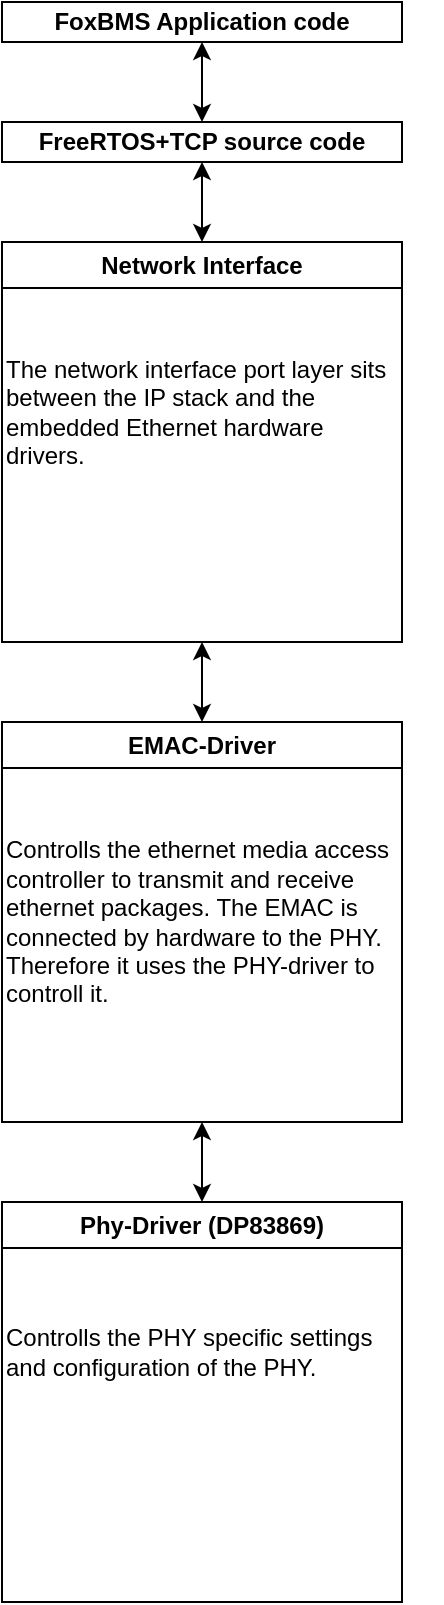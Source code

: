 <mxfile version="25.0.2">
  <diagram name="Seite-1" id="RiGFpwidpl_YHtgPPjqx">
    <mxGraphModel dx="2074" dy="1196" grid="1" gridSize="10" guides="1" tooltips="1" connect="1" arrows="1" fold="1" page="1" pageScale="1" pageWidth="827" pageHeight="1169" math="0" shadow="0">
      <root>
        <mxCell id="0" />
        <mxCell id="1" parent="0" />
        <mxCell id="2SY0bsBGt2CsCeSrkFBY-2" value="Phy-Driver (DP83869)" style="swimlane;whiteSpace=wrap;html=1;" parent="1" vertex="1">
          <mxGeometry x="320" y="760" width="200" height="200" as="geometry" />
        </mxCell>
        <mxCell id="2SY0bsBGt2CsCeSrkFBY-8" value="Controlls the PHY specific settings&amp;nbsp;&lt;div&gt;and&amp;nbsp;&lt;span style=&quot;background-color: initial;&quot;&gt;configuration of the PHY.&lt;/span&gt;&lt;/div&gt;" style="text;html=1;align=left;verticalAlign=middle;resizable=1;points=[];autosize=1;strokeColor=none;fillColor=none;movable=1;rotatable=1;deletable=1;editable=1;locked=0;connectable=1;" parent="2SY0bsBGt2CsCeSrkFBY-2" vertex="1">
          <mxGeometry y="55" width="210" height="40" as="geometry" />
        </mxCell>
        <mxCell id="2SY0bsBGt2CsCeSrkFBY-7" value="EMAC-Driver" style="swimlane;whiteSpace=wrap;html=1;" parent="1" vertex="1">
          <mxGeometry x="320" y="520" width="200" height="200" as="geometry" />
        </mxCell>
        <mxCell id="2SY0bsBGt2CsCeSrkFBY-9" value="Controlls the ethernet media&amp;nbsp;&lt;span style=&quot;background-color: initial;&quot;&gt;access&lt;/span&gt;&lt;div&gt;&lt;span style=&quot;background-color: initial;&quot;&gt;controller to transmit and&amp;nbsp;&lt;/span&gt;&lt;span style=&quot;background-color: initial;&quot;&gt;receive&amp;nbsp;&lt;/span&gt;&lt;/div&gt;&lt;div&gt;&lt;span style=&quot;background-color: initial;&quot;&gt;ethernet packages. The EMAC is&amp;nbsp;&lt;/span&gt;&lt;/div&gt;&lt;div&gt;&lt;span style=&quot;background-color: initial;&quot;&gt;connected by hardware to the PHY.&amp;nbsp;&lt;/span&gt;&lt;/div&gt;&lt;div&gt;&lt;span style=&quot;background-color: initial;&quot;&gt;Therefore it uses the PHY-driver to&amp;nbsp;&lt;/span&gt;&lt;/div&gt;&lt;div&gt;&lt;span style=&quot;background-color: initial;&quot;&gt;controll it.&lt;/span&gt;&lt;/div&gt;" style="text;html=1;align=left;verticalAlign=middle;resizable=0;points=[];autosize=1;strokeColor=none;fillColor=none;" parent="2SY0bsBGt2CsCeSrkFBY-7" vertex="1">
          <mxGeometry y="50" width="210" height="100" as="geometry" />
        </mxCell>
        <mxCell id="2SY0bsBGt2CsCeSrkFBY-10" value="Network Interface" style="swimlane;whiteSpace=wrap;html=1;" parent="1" vertex="1">
          <mxGeometry x="320" y="280" width="200" height="200" as="geometry" />
        </mxCell>
        <mxCell id="2SY0bsBGt2CsCeSrkFBY-13" value="&lt;div&gt;The network interface port layer sits&amp;nbsp;&lt;/div&gt;&lt;div&gt;between&amp;nbsp;&lt;span style=&quot;background-color: initial;&quot;&gt;the IP stack and the&amp;nbsp;&amp;nbsp;&lt;/span&gt;&lt;/div&gt;&lt;div&gt;embedded Ethernet hardware&amp;nbsp;&lt;/div&gt;&lt;div&gt;drivers.&lt;/div&gt;" style="text;html=1;align=left;verticalAlign=middle;resizable=0;points=[];autosize=1;strokeColor=none;fillColor=none;" parent="2SY0bsBGt2CsCeSrkFBY-10" vertex="1">
          <mxGeometry y="50" width="220" height="70" as="geometry" />
        </mxCell>
        <mxCell id="2SY0bsBGt2CsCeSrkFBY-14" value="&lt;b&gt;FreeRTOS+TCP source code&lt;/b&gt;" style="rounded=0;whiteSpace=wrap;html=1;" parent="1" vertex="1">
          <mxGeometry x="320" y="220" width="200" height="20" as="geometry" />
        </mxCell>
        <mxCell id="2SY0bsBGt2CsCeSrkFBY-15" value="&lt;b&gt;FoxBMS Application code&lt;/b&gt;" style="rounded=0;whiteSpace=wrap;html=1;" parent="1" vertex="1">
          <mxGeometry x="320" y="160" width="200" height="20" as="geometry" />
        </mxCell>
        <mxCell id="2SY0bsBGt2CsCeSrkFBY-16" value="" style="endArrow=classic;startArrow=classic;html=1;rounded=0;entryX=0.5;entryY=1;entryDx=0;entryDy=0;exitX=0.5;exitY=0;exitDx=0;exitDy=0;" parent="1" source="2SY0bsBGt2CsCeSrkFBY-7" target="2SY0bsBGt2CsCeSrkFBY-10" edge="1">
          <mxGeometry width="50" height="50" relative="1" as="geometry">
            <mxPoint x="390" y="530" as="sourcePoint" />
            <mxPoint x="440" y="480" as="targetPoint" />
          </mxGeometry>
        </mxCell>
        <mxCell id="2SY0bsBGt2CsCeSrkFBY-18" value="" style="endArrow=classic;startArrow=classic;html=1;rounded=0;entryX=0.5;entryY=0;entryDx=0;entryDy=0;exitX=0.5;exitY=1;exitDx=0;exitDy=0;" parent="1" source="2SY0bsBGt2CsCeSrkFBY-7" target="2SY0bsBGt2CsCeSrkFBY-2" edge="1">
          <mxGeometry width="50" height="50" relative="1" as="geometry">
            <mxPoint x="390" y="530" as="sourcePoint" />
            <mxPoint x="440" y="480" as="targetPoint" />
          </mxGeometry>
        </mxCell>
        <mxCell id="2SY0bsBGt2CsCeSrkFBY-19" value="" style="endArrow=classic;startArrow=classic;html=1;rounded=0;exitX=0.5;exitY=1;exitDx=0;exitDy=0;entryX=0.5;entryY=0;entryDx=0;entryDy=0;" parent="1" source="2SY0bsBGt2CsCeSrkFBY-14" target="2SY0bsBGt2CsCeSrkFBY-10" edge="1">
          <mxGeometry width="50" height="50" relative="1" as="geometry">
            <mxPoint x="390" y="530" as="sourcePoint" />
            <mxPoint x="440" y="480" as="targetPoint" />
          </mxGeometry>
        </mxCell>
        <mxCell id="2SY0bsBGt2CsCeSrkFBY-20" value="" style="endArrow=classic;startArrow=classic;html=1;rounded=0;entryX=0.5;entryY=1;entryDx=0;entryDy=0;exitX=0.5;exitY=0;exitDx=0;exitDy=0;" parent="1" source="2SY0bsBGt2CsCeSrkFBY-14" target="2SY0bsBGt2CsCeSrkFBY-15" edge="1">
          <mxGeometry width="50" height="50" relative="1" as="geometry">
            <mxPoint x="390" y="530" as="sourcePoint" />
            <mxPoint x="440" y="480" as="targetPoint" />
          </mxGeometry>
        </mxCell>
      </root>
    </mxGraphModel>
  </diagram>
</mxfile>
